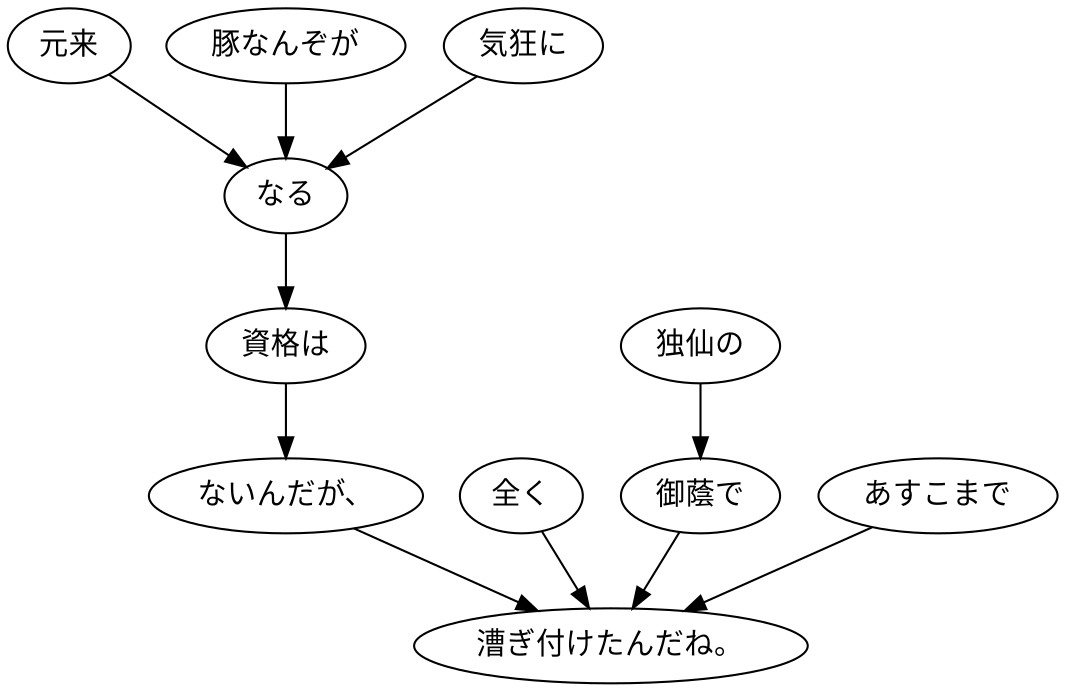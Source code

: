 digraph graph6154 {
	node0 [label="元来"];
	node1 [label="豚なんぞが"];
	node2 [label="気狂に"];
	node3 [label="なる"];
	node4 [label="資格は"];
	node5 [label="ないんだが、"];
	node6 [label="全く"];
	node7 [label="独仙の"];
	node8 [label="御蔭で"];
	node9 [label="あすこまで"];
	node10 [label="漕ぎ付けたんだね。"];
	node0 -> node3;
	node1 -> node3;
	node2 -> node3;
	node3 -> node4;
	node4 -> node5;
	node5 -> node10;
	node6 -> node10;
	node7 -> node8;
	node8 -> node10;
	node9 -> node10;
}
